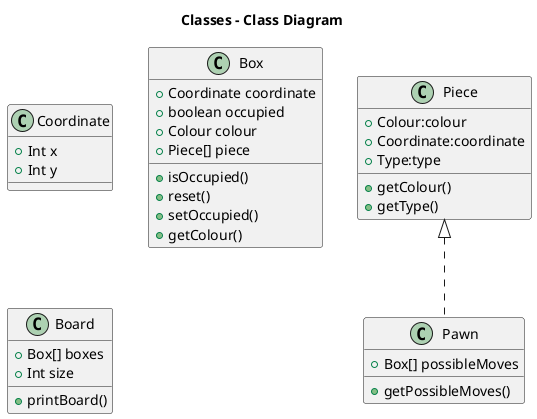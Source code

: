@startuml classes

title Classes - Class Diagram


class Coordinate {
  +Int x
  +Int y
}

class Box {
  +Coordinate coordinate
  +boolean occupied
  +Colour colour
  +Piece[] piece
  +isOccupied()
  +reset()
  +setOccupied()
  +getColour()
}

class Board{
  +Box[] boxes
  +Int size
  +printBoard()
}

class Piece {
  +Colour:colour
  +Coordinate:coordinate
  +Type:type
  +getColour()
  +getType()
}
class Pawn implements Piece{
  +Box[] possibleMoves
  +getPossibleMoves()
}


@enduml